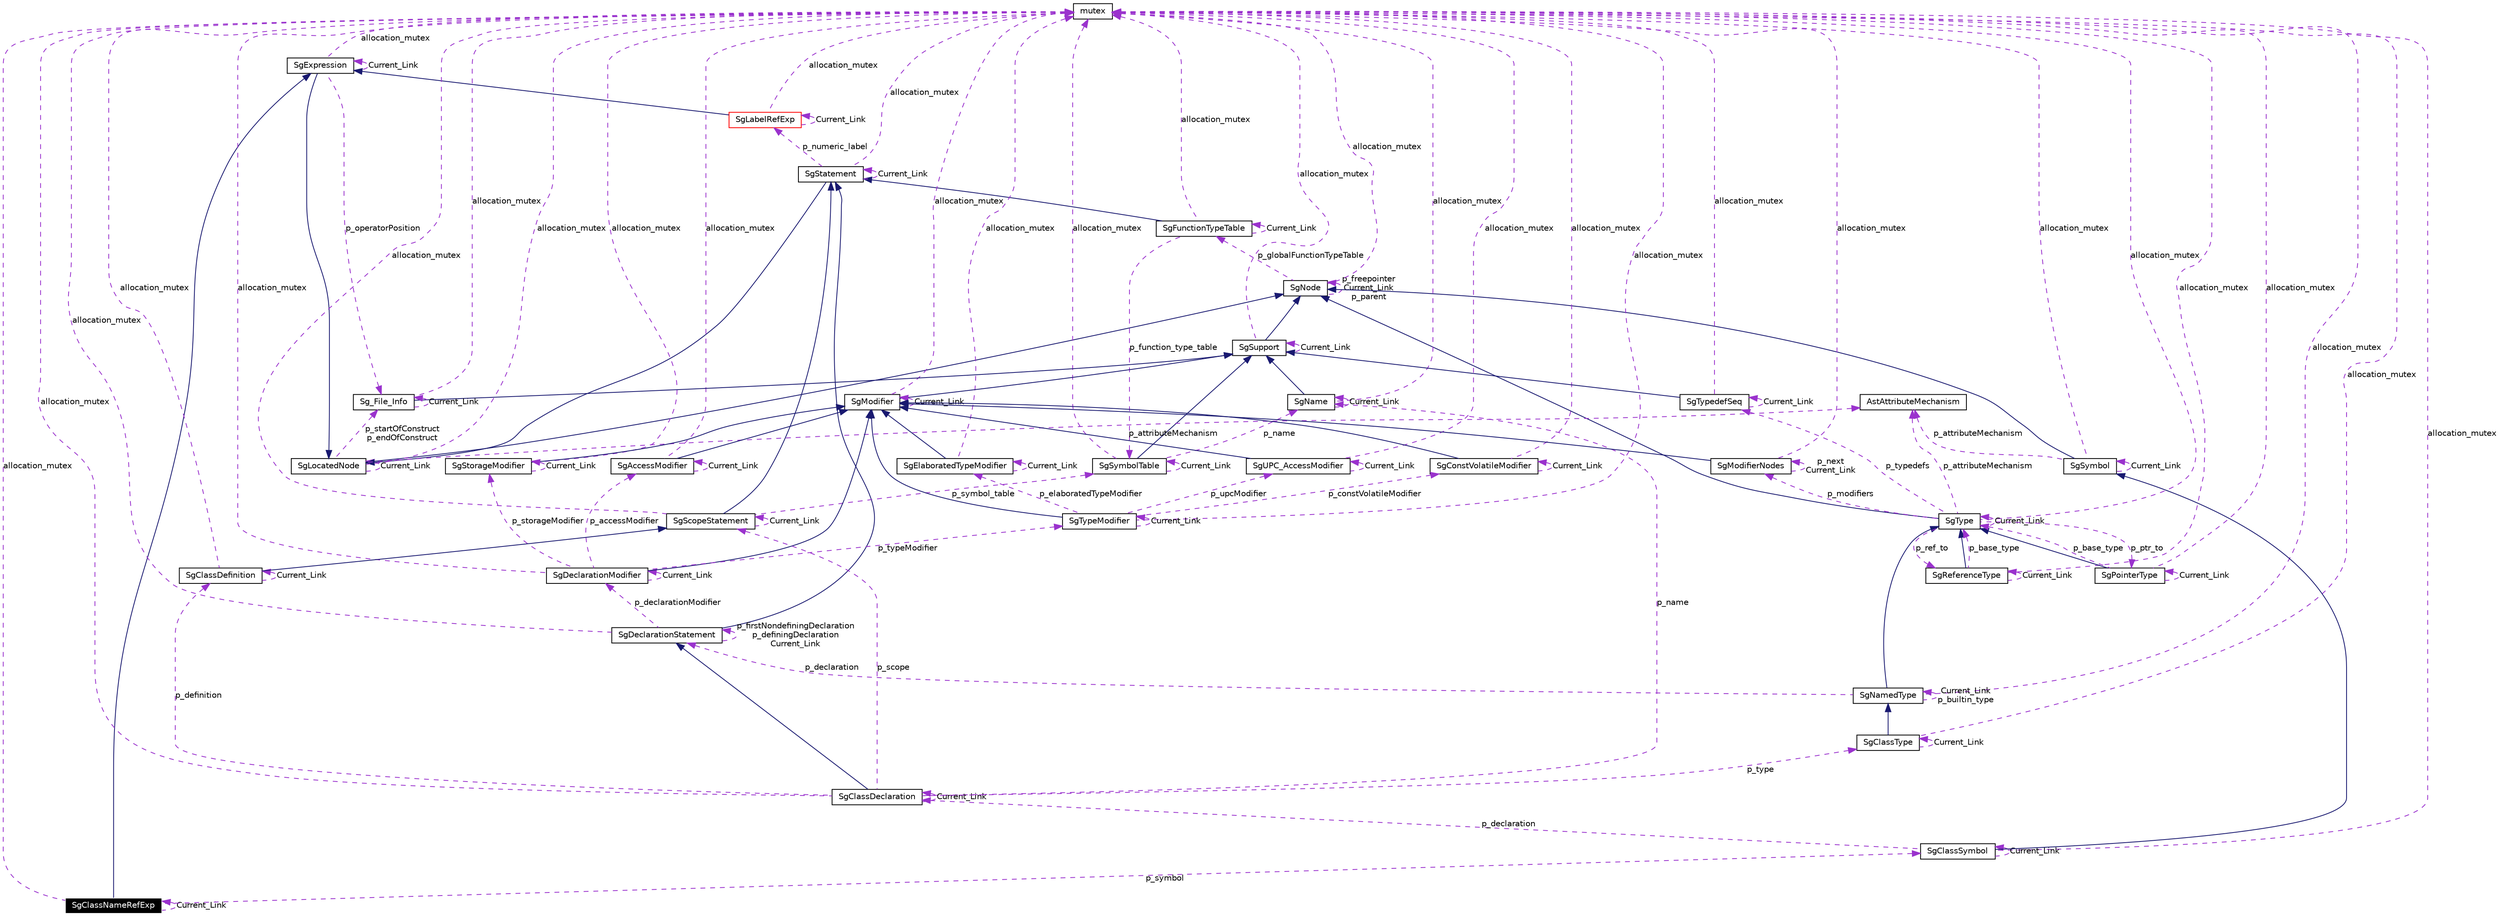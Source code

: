 digraph G
{
  edge [fontname="Helvetica",fontsize=10,labelfontname="Helvetica",labelfontsize=10];
  node [fontname="Helvetica",fontsize=10,shape=record];
  Node1 [label="SgClassNameRefExp",height=0.2,width=0.4,color="white", fillcolor="black", style="filled" fontcolor="white"];
  Node2 -> Node1 [dir=back,color="midnightblue",fontsize=10,style="solid",fontname="Helvetica"];
  Node2 [label="SgExpression",height=0.2,width=0.4,color="black",URL="$classSgExpression.html"];
  Node3 -> Node2 [dir=back,color="midnightblue",fontsize=10,style="solid",fontname="Helvetica"];
  Node3 [label="SgLocatedNode",height=0.2,width=0.4,color="black",URL="$classSgLocatedNode.html"];
  Node4 -> Node3 [dir=back,color="midnightblue",fontsize=10,style="solid",fontname="Helvetica"];
  Node4 [label="SgNode",height=0.2,width=0.4,color="black",URL="$classSgNode.html"];
  Node5 -> Node4 [dir=back,color="darkorchid3",fontsize=10,style="dashed",label="p_globalFunctionTypeTable",fontname="Helvetica"];
  Node5 [label="SgFunctionTypeTable",height=0.2,width=0.4,color="black",URL="$classSgFunctionTypeTable.html"];
  Node6 -> Node5 [dir=back,color="midnightblue",fontsize=10,style="solid",fontname="Helvetica"];
  Node6 [label="SgStatement",height=0.2,width=0.4,color="black",URL="$classSgStatement.html"];
  Node3 -> Node6 [dir=back,color="midnightblue",fontsize=10,style="solid",fontname="Helvetica"];
  Node7 -> Node6 [dir=back,color="darkorchid3",fontsize=10,style="dashed",label="p_numeric_label",fontname="Helvetica"];
  Node7 [label="SgLabelRefExp",height=0.2,width=0.4,color="red",URL="$classSgLabelRefExp.html"];
  Node2 -> Node7 [dir=back,color="midnightblue",fontsize=10,style="solid",fontname="Helvetica"];
  Node7 -> Node7 [dir=back,color="darkorchid3",fontsize=10,style="dashed",label="Current_Link",fontname="Helvetica"];
  Node8 -> Node7 [dir=back,color="darkorchid3",fontsize=10,style="dashed",label="allocation_mutex",fontname="Helvetica"];
  Node8 [label="mutex",height=0.2,width=0.4,color="black",URL="$classmutex.html"];
  Node6 -> Node6 [dir=back,color="darkorchid3",fontsize=10,style="dashed",label="Current_Link",fontname="Helvetica"];
  Node8 -> Node6 [dir=back,color="darkorchid3",fontsize=10,style="dashed",label="allocation_mutex",fontname="Helvetica"];
  Node5 -> Node5 [dir=back,color="darkorchid3",fontsize=10,style="dashed",label="Current_Link",fontname="Helvetica"];
  Node8 -> Node5 [dir=back,color="darkorchid3",fontsize=10,style="dashed",label="allocation_mutex",fontname="Helvetica"];
  Node9 -> Node5 [dir=back,color="darkorchid3",fontsize=10,style="dashed",label="p_function_type_table",fontname="Helvetica"];
  Node9 [label="SgSymbolTable",height=0.2,width=0.4,color="black",URL="$classSgSymbolTable.html"];
  Node10 -> Node9 [dir=back,color="midnightblue",fontsize=10,style="solid",fontname="Helvetica"];
  Node10 [label="SgSupport",height=0.2,width=0.4,color="black",URL="$classSgSupport.html"];
  Node4 -> Node10 [dir=back,color="midnightblue",fontsize=10,style="solid",fontname="Helvetica"];
  Node8 -> Node10 [dir=back,color="darkorchid3",fontsize=10,style="dashed",label="allocation_mutex",fontname="Helvetica"];
  Node10 -> Node10 [dir=back,color="darkorchid3",fontsize=10,style="dashed",label="Current_Link",fontname="Helvetica"];
  Node8 -> Node9 [dir=back,color="darkorchid3",fontsize=10,style="dashed",label="allocation_mutex",fontname="Helvetica"];
  Node11 -> Node9 [dir=back,color="darkorchid3",fontsize=10,style="dashed",label="p_name",fontname="Helvetica"];
  Node11 [label="SgName",height=0.2,width=0.4,color="black",URL="$classSgName.html"];
  Node10 -> Node11 [dir=back,color="midnightblue",fontsize=10,style="solid",fontname="Helvetica"];
  Node8 -> Node11 [dir=back,color="darkorchid3",fontsize=10,style="dashed",label="allocation_mutex",fontname="Helvetica"];
  Node11 -> Node11 [dir=back,color="darkorchid3",fontsize=10,style="dashed",label="Current_Link",fontname="Helvetica"];
  Node9 -> Node9 [dir=back,color="darkorchid3",fontsize=10,style="dashed",label="Current_Link",fontname="Helvetica"];
  Node4 -> Node4 [dir=back,color="darkorchid3",fontsize=10,style="dashed",label="p_freepointer\nCurrent_Link\np_parent",fontname="Helvetica"];
  Node8 -> Node4 [dir=back,color="darkorchid3",fontsize=10,style="dashed",label="allocation_mutex",fontname="Helvetica"];
  Node8 -> Node3 [dir=back,color="darkorchid3",fontsize=10,style="dashed",label="allocation_mutex",fontname="Helvetica"];
  Node12 -> Node3 [dir=back,color="darkorchid3",fontsize=10,style="dashed",label="p_attributeMechanism",fontname="Helvetica"];
  Node12 [label="AstAttributeMechanism",height=0.2,width=0.4,color="black",URL="$classAstAttributeMechanism.html"];
  Node13 -> Node3 [dir=back,color="darkorchid3",fontsize=10,style="dashed",label="p_startOfConstruct\np_endOfConstruct",fontname="Helvetica"];
  Node13 [label="Sg_File_Info",height=0.2,width=0.4,color="black",URL="$classSg__File__Info.html"];
  Node10 -> Node13 [dir=back,color="midnightblue",fontsize=10,style="solid",fontname="Helvetica"];
  Node8 -> Node13 [dir=back,color="darkorchid3",fontsize=10,style="dashed",label="allocation_mutex",fontname="Helvetica"];
  Node13 -> Node13 [dir=back,color="darkorchid3",fontsize=10,style="dashed",label="Current_Link",fontname="Helvetica"];
  Node3 -> Node3 [dir=back,color="darkorchid3",fontsize=10,style="dashed",label="Current_Link",fontname="Helvetica"];
  Node2 -> Node2 [dir=back,color="darkorchid3",fontsize=10,style="dashed",label="Current_Link",fontname="Helvetica"];
  Node8 -> Node2 [dir=back,color="darkorchid3",fontsize=10,style="dashed",label="allocation_mutex",fontname="Helvetica"];
  Node13 -> Node2 [dir=back,color="darkorchid3",fontsize=10,style="dashed",label="p_operatorPosition",fontname="Helvetica"];
  Node14 -> Node1 [dir=back,color="darkorchid3",fontsize=10,style="dashed",label="p_symbol",fontname="Helvetica"];
  Node14 [label="SgClassSymbol",height=0.2,width=0.4,color="black",URL="$classSgClassSymbol.html"];
  Node15 -> Node14 [dir=back,color="midnightblue",fontsize=10,style="solid",fontname="Helvetica"];
  Node15 [label="SgSymbol",height=0.2,width=0.4,color="black",URL="$classSgSymbol.html"];
  Node4 -> Node15 [dir=back,color="midnightblue",fontsize=10,style="solid",fontname="Helvetica"];
  Node8 -> Node15 [dir=back,color="darkorchid3",fontsize=10,style="dashed",label="allocation_mutex",fontname="Helvetica"];
  Node12 -> Node15 [dir=back,color="darkorchid3",fontsize=10,style="dashed",label="p_attributeMechanism",fontname="Helvetica"];
  Node15 -> Node15 [dir=back,color="darkorchid3",fontsize=10,style="dashed",label="Current_Link",fontname="Helvetica"];
  Node16 -> Node14 [dir=back,color="darkorchid3",fontsize=10,style="dashed",label="p_declaration",fontname="Helvetica"];
  Node16 [label="SgClassDeclaration",height=0.2,width=0.4,color="black",URL="$classSgClassDeclaration.html"];
  Node17 -> Node16 [dir=back,color="midnightblue",fontsize=10,style="solid",fontname="Helvetica"];
  Node17 [label="SgDeclarationStatement",height=0.2,width=0.4,color="black",URL="$classSgDeclarationStatement.html"];
  Node6 -> Node17 [dir=back,color="midnightblue",fontsize=10,style="solid",fontname="Helvetica"];
  Node18 -> Node17 [dir=back,color="darkorchid3",fontsize=10,style="dashed",label="p_declarationModifier",fontname="Helvetica"];
  Node18 [label="SgDeclarationModifier",height=0.2,width=0.4,color="black",URL="$classSgDeclarationModifier.html"];
  Node19 -> Node18 [dir=back,color="midnightblue",fontsize=10,style="solid",fontname="Helvetica"];
  Node19 [label="SgModifier",height=0.2,width=0.4,color="black",URL="$classSgModifier.html"];
  Node10 -> Node19 [dir=back,color="midnightblue",fontsize=10,style="solid",fontname="Helvetica"];
  Node8 -> Node19 [dir=back,color="darkorchid3",fontsize=10,style="dashed",label="allocation_mutex",fontname="Helvetica"];
  Node19 -> Node19 [dir=back,color="darkorchid3",fontsize=10,style="dashed",label="Current_Link",fontname="Helvetica"];
  Node20 -> Node18 [dir=back,color="darkorchid3",fontsize=10,style="dashed",label="p_typeModifier",fontname="Helvetica"];
  Node20 [label="SgTypeModifier",height=0.2,width=0.4,color="black",URL="$classSgTypeModifier.html"];
  Node19 -> Node20 [dir=back,color="midnightblue",fontsize=10,style="solid",fontname="Helvetica"];
  Node21 -> Node20 [dir=back,color="darkorchid3",fontsize=10,style="dashed",label="p_elaboratedTypeModifier",fontname="Helvetica"];
  Node21 [label="SgElaboratedTypeModifier",height=0.2,width=0.4,color="black",URL="$classSgElaboratedTypeModifier.html"];
  Node19 -> Node21 [dir=back,color="midnightblue",fontsize=10,style="solid",fontname="Helvetica"];
  Node21 -> Node21 [dir=back,color="darkorchid3",fontsize=10,style="dashed",label="Current_Link",fontname="Helvetica"];
  Node8 -> Node21 [dir=back,color="darkorchid3",fontsize=10,style="dashed",label="allocation_mutex",fontname="Helvetica"];
  Node20 -> Node20 [dir=back,color="darkorchid3",fontsize=10,style="dashed",label="Current_Link",fontname="Helvetica"];
  Node22 -> Node20 [dir=back,color="darkorchid3",fontsize=10,style="dashed",label="p_constVolatileModifier",fontname="Helvetica"];
  Node22 [label="SgConstVolatileModifier",height=0.2,width=0.4,color="black",URL="$classSgConstVolatileModifier.html"];
  Node19 -> Node22 [dir=back,color="midnightblue",fontsize=10,style="solid",fontname="Helvetica"];
  Node22 -> Node22 [dir=back,color="darkorchid3",fontsize=10,style="dashed",label="Current_Link",fontname="Helvetica"];
  Node8 -> Node22 [dir=back,color="darkorchid3",fontsize=10,style="dashed",label="allocation_mutex",fontname="Helvetica"];
  Node8 -> Node20 [dir=back,color="darkorchid3",fontsize=10,style="dashed",label="allocation_mutex",fontname="Helvetica"];
  Node23 -> Node20 [dir=back,color="darkorchid3",fontsize=10,style="dashed",label="p_upcModifier",fontname="Helvetica"];
  Node23 [label="SgUPC_AccessModifier",height=0.2,width=0.4,color="black",URL="$classSgUPC__AccessModifier.html"];
  Node19 -> Node23 [dir=back,color="midnightblue",fontsize=10,style="solid",fontname="Helvetica"];
  Node8 -> Node23 [dir=back,color="darkorchid3",fontsize=10,style="dashed",label="allocation_mutex",fontname="Helvetica"];
  Node23 -> Node23 [dir=back,color="darkorchid3",fontsize=10,style="dashed",label="Current_Link",fontname="Helvetica"];
  Node18 -> Node18 [dir=back,color="darkorchid3",fontsize=10,style="dashed",label="Current_Link",fontname="Helvetica"];
  Node8 -> Node18 [dir=back,color="darkorchid3",fontsize=10,style="dashed",label="allocation_mutex",fontname="Helvetica"];
  Node24 -> Node18 [dir=back,color="darkorchid3",fontsize=10,style="dashed",label="p_storageModifier",fontname="Helvetica"];
  Node24 [label="SgStorageModifier",height=0.2,width=0.4,color="black",URL="$classSgStorageModifier.html"];
  Node19 -> Node24 [dir=back,color="midnightblue",fontsize=10,style="solid",fontname="Helvetica"];
  Node8 -> Node24 [dir=back,color="darkorchid3",fontsize=10,style="dashed",label="allocation_mutex",fontname="Helvetica"];
  Node24 -> Node24 [dir=back,color="darkorchid3",fontsize=10,style="dashed",label="Current_Link",fontname="Helvetica"];
  Node25 -> Node18 [dir=back,color="darkorchid3",fontsize=10,style="dashed",label="p_accessModifier",fontname="Helvetica"];
  Node25 [label="SgAccessModifier",height=0.2,width=0.4,color="black",URL="$classSgAccessModifier.html"];
  Node19 -> Node25 [dir=back,color="midnightblue",fontsize=10,style="solid",fontname="Helvetica"];
  Node8 -> Node25 [dir=back,color="darkorchid3",fontsize=10,style="dashed",label="allocation_mutex",fontname="Helvetica"];
  Node25 -> Node25 [dir=back,color="darkorchid3",fontsize=10,style="dashed",label="Current_Link",fontname="Helvetica"];
  Node8 -> Node17 [dir=back,color="darkorchid3",fontsize=10,style="dashed",label="allocation_mutex",fontname="Helvetica"];
  Node17 -> Node17 [dir=back,color="darkorchid3",fontsize=10,style="dashed",label="p_firstNondefiningDeclaration\np_definingDeclaration\nCurrent_Link",fontname="Helvetica"];
  Node26 -> Node16 [dir=back,color="darkorchid3",fontsize=10,style="dashed",label="p_definition",fontname="Helvetica"];
  Node26 [label="SgClassDefinition",height=0.2,width=0.4,color="black",URL="$classSgClassDefinition.html"];
  Node27 -> Node26 [dir=back,color="midnightblue",fontsize=10,style="solid",fontname="Helvetica"];
  Node27 [label="SgScopeStatement",height=0.2,width=0.4,color="black",URL="$classSgScopeStatement.html"];
  Node6 -> Node27 [dir=back,color="midnightblue",fontsize=10,style="solid",fontname="Helvetica"];
  Node8 -> Node27 [dir=back,color="darkorchid3",fontsize=10,style="dashed",label="allocation_mutex",fontname="Helvetica"];
  Node27 -> Node27 [dir=back,color="darkorchid3",fontsize=10,style="dashed",label="Current_Link",fontname="Helvetica"];
  Node9 -> Node27 [dir=back,color="darkorchid3",fontsize=10,style="dashed",label="p_symbol_table",fontname="Helvetica"];
  Node26 -> Node26 [dir=back,color="darkorchid3",fontsize=10,style="dashed",label="Current_Link",fontname="Helvetica"];
  Node8 -> Node26 [dir=back,color="darkorchid3",fontsize=10,style="dashed",label="allocation_mutex",fontname="Helvetica"];
  Node16 -> Node16 [dir=back,color="darkorchid3",fontsize=10,style="dashed",label="Current_Link",fontname="Helvetica"];
  Node28 -> Node16 [dir=back,color="darkorchid3",fontsize=10,style="dashed",label="p_type",fontname="Helvetica"];
  Node28 [label="SgClassType",height=0.2,width=0.4,color="black",URL="$classSgClassType.html"];
  Node29 -> Node28 [dir=back,color="midnightblue",fontsize=10,style="solid",fontname="Helvetica"];
  Node29 [label="SgNamedType",height=0.2,width=0.4,color="black",URL="$classSgNamedType.html"];
  Node30 -> Node29 [dir=back,color="midnightblue",fontsize=10,style="solid",fontname="Helvetica"];
  Node30 [label="SgType",height=0.2,width=0.4,color="black",URL="$classSgType.html"];
  Node4 -> Node30 [dir=back,color="midnightblue",fontsize=10,style="solid",fontname="Helvetica"];
  Node31 -> Node30 [dir=back,color="darkorchid3",fontsize=10,style="dashed",label="p_ptr_to",fontname="Helvetica"];
  Node31 [label="SgPointerType",height=0.2,width=0.4,color="black",URL="$classSgPointerType.html"];
  Node30 -> Node31 [dir=back,color="midnightblue",fontsize=10,style="solid",fontname="Helvetica"];
  Node31 -> Node31 [dir=back,color="darkorchid3",fontsize=10,style="dashed",label="Current_Link",fontname="Helvetica"];
  Node8 -> Node31 [dir=back,color="darkorchid3",fontsize=10,style="dashed",label="allocation_mutex",fontname="Helvetica"];
  Node30 -> Node31 [dir=back,color="darkorchid3",fontsize=10,style="dashed",label="p_base_type",fontname="Helvetica"];
  Node32 -> Node30 [dir=back,color="darkorchid3",fontsize=10,style="dashed",label="p_ref_to",fontname="Helvetica"];
  Node32 [label="SgReferenceType",height=0.2,width=0.4,color="black",URL="$classSgReferenceType.html"];
  Node30 -> Node32 [dir=back,color="midnightblue",fontsize=10,style="solid",fontname="Helvetica"];
  Node32 -> Node32 [dir=back,color="darkorchid3",fontsize=10,style="dashed",label="Current_Link",fontname="Helvetica"];
  Node8 -> Node32 [dir=back,color="darkorchid3",fontsize=10,style="dashed",label="allocation_mutex",fontname="Helvetica"];
  Node30 -> Node32 [dir=back,color="darkorchid3",fontsize=10,style="dashed",label="p_base_type",fontname="Helvetica"];
  Node33 -> Node30 [dir=back,color="darkorchid3",fontsize=10,style="dashed",label="p_modifiers",fontname="Helvetica"];
  Node33 [label="SgModifierNodes",height=0.2,width=0.4,color="black",URL="$classSgModifierNodes.html"];
  Node19 -> Node33 [dir=back,color="midnightblue",fontsize=10,style="solid",fontname="Helvetica"];
  Node33 -> Node33 [dir=back,color="darkorchid3",fontsize=10,style="dashed",label="p_next\nCurrent_Link",fontname="Helvetica"];
  Node8 -> Node33 [dir=back,color="darkorchid3",fontsize=10,style="dashed",label="allocation_mutex",fontname="Helvetica"];
  Node8 -> Node30 [dir=back,color="darkorchid3",fontsize=10,style="dashed",label="allocation_mutex",fontname="Helvetica"];
  Node12 -> Node30 [dir=back,color="darkorchid3",fontsize=10,style="dashed",label="p_attributeMechanism",fontname="Helvetica"];
  Node34 -> Node30 [dir=back,color="darkorchid3",fontsize=10,style="dashed",label="p_typedefs",fontname="Helvetica"];
  Node34 [label="SgTypedefSeq",height=0.2,width=0.4,color="black",URL="$classSgTypedefSeq.html"];
  Node10 -> Node34 [dir=back,color="midnightblue",fontsize=10,style="solid",fontname="Helvetica"];
  Node8 -> Node34 [dir=back,color="darkorchid3",fontsize=10,style="dashed",label="allocation_mutex",fontname="Helvetica"];
  Node34 -> Node34 [dir=back,color="darkorchid3",fontsize=10,style="dashed",label="Current_Link",fontname="Helvetica"];
  Node30 -> Node30 [dir=back,color="darkorchid3",fontsize=10,style="dashed",label="Current_Link",fontname="Helvetica"];
  Node8 -> Node29 [dir=back,color="darkorchid3",fontsize=10,style="dashed",label="allocation_mutex",fontname="Helvetica"];
  Node29 -> Node29 [dir=back,color="darkorchid3",fontsize=10,style="dashed",label="Current_Link\np_builtin_type",fontname="Helvetica"];
  Node17 -> Node29 [dir=back,color="darkorchid3",fontsize=10,style="dashed",label="p_declaration",fontname="Helvetica"];
  Node28 -> Node28 [dir=back,color="darkorchid3",fontsize=10,style="dashed",label="Current_Link",fontname="Helvetica"];
  Node8 -> Node28 [dir=back,color="darkorchid3",fontsize=10,style="dashed",label="allocation_mutex",fontname="Helvetica"];
  Node8 -> Node16 [dir=back,color="darkorchid3",fontsize=10,style="dashed",label="allocation_mutex",fontname="Helvetica"];
  Node27 -> Node16 [dir=back,color="darkorchid3",fontsize=10,style="dashed",label="p_scope",fontname="Helvetica"];
  Node11 -> Node16 [dir=back,color="darkorchid3",fontsize=10,style="dashed",label="p_name",fontname="Helvetica"];
  Node8 -> Node14 [dir=back,color="darkorchid3",fontsize=10,style="dashed",label="allocation_mutex",fontname="Helvetica"];
  Node14 -> Node14 [dir=back,color="darkorchid3",fontsize=10,style="dashed",label="Current_Link",fontname="Helvetica"];
  Node8 -> Node1 [dir=back,color="darkorchid3",fontsize=10,style="dashed",label="allocation_mutex",fontname="Helvetica"];
  Node1 -> Node1 [dir=back,color="darkorchid3",fontsize=10,style="dashed",label="Current_Link",fontname="Helvetica"];
}

